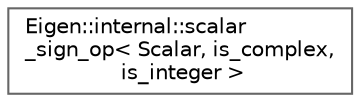 digraph "Graphical Class Hierarchy"
{
 // LATEX_PDF_SIZE
  bgcolor="transparent";
  edge [fontname=Helvetica,fontsize=10,labelfontname=Helvetica,labelfontsize=10];
  node [fontname=Helvetica,fontsize=10,shape=box,height=0.2,width=0.4];
  rankdir="LR";
  Node0 [id="Node000000",label="Eigen::internal::scalar\l_sign_op\< Scalar, is_complex,\l is_integer \>",height=0.2,width=0.4,color="grey40", fillcolor="white", style="filled",URL="$structEigen_1_1internal_1_1scalar__sign__op.html",tooltip=" "];
}
